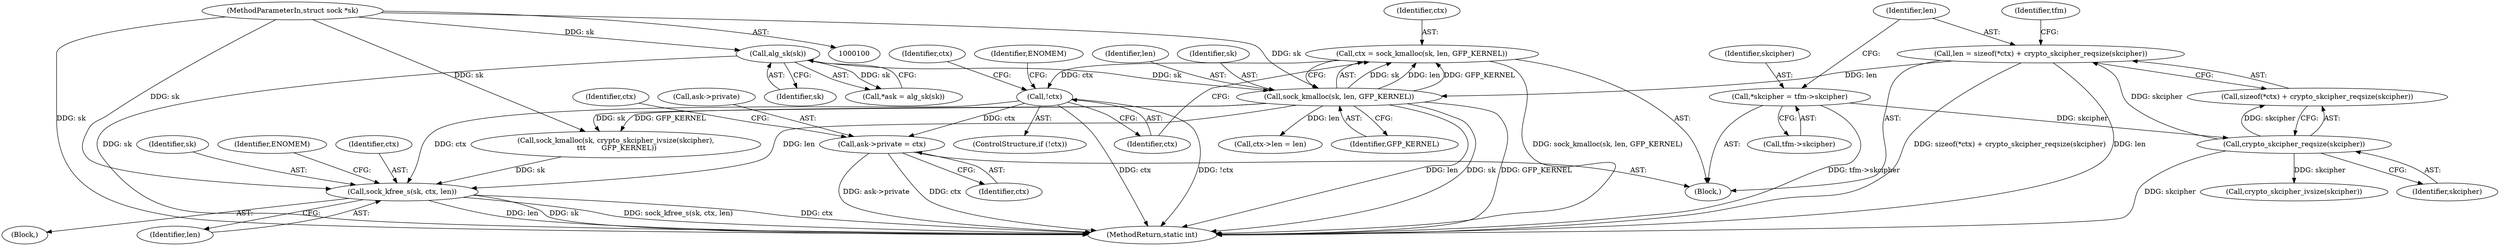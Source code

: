 digraph "0_linux_dd504589577d8e8e70f51f997ad487a4cb6c026f@API" {
"1000137" [label="(Call,ctx = sock_kmalloc(sk, len, GFP_KERNEL))"];
"1000139" [label="(Call,sock_kmalloc(sk, len, GFP_KERNEL))"];
"1000108" [label="(Call,alg_sk(sk))"];
"1000102" [label="(MethodParameterIn,struct sock *sk)"];
"1000121" [label="(Call,len = sizeof(*ctx) + crypto_skcipher_reqsize(skcipher))"];
"1000127" [label="(Call,crypto_skcipher_reqsize(skcipher))"];
"1000115" [label="(Call,*skcipher = tfm->skcipher)"];
"1000144" [label="(Call,!ctx)"];
"1000164" [label="(Call,sock_kfree_s(sk, ctx, len))"];
"1000219" [label="(Call,ask->private = ctx)"];
"1000137" [label="(Call,ctx = sock_kmalloc(sk, len, GFP_KERNEL))"];
"1000109" [label="(Identifier,sk)"];
"1000227" [label="(Identifier,ctx)"];
"1000141" [label="(Identifier,len)"];
"1000102" [label="(MethodParameterIn,struct sock *sk)"];
"1000121" [label="(Call,len = sizeof(*ctx) + crypto_skcipher_reqsize(skcipher))"];
"1000151" [label="(Identifier,ctx)"];
"1000153" [label="(Call,sock_kmalloc(sk, crypto_skcipher_ivsize(skcipher),\n \t\t\t       GFP_KERNEL))"];
"1000167" [label="(Identifier,len)"];
"1000248" [label="(MethodReturn,static int)"];
"1000219" [label="(Call,ask->private = ctx)"];
"1000165" [label="(Identifier,sk)"];
"1000122" [label="(Identifier,len)"];
"1000164" [label="(Call,sock_kfree_s(sk, ctx, len))"];
"1000127" [label="(Call,crypto_skcipher_reqsize(skcipher))"];
"1000223" [label="(Identifier,ctx)"];
"1000139" [label="(Call,sock_kmalloc(sk, len, GFP_KERNEL))"];
"1000163" [label="(Block,)"];
"1000170" [label="(Identifier,ENOMEM)"];
"1000143" [label="(ControlStructure,if (!ctx))"];
"1000115" [label="(Call,*skcipher = tfm->skcipher)"];
"1000132" [label="(Identifier,tfm)"];
"1000166" [label="(Identifier,ctx)"];
"1000148" [label="(Identifier,ENOMEM)"];
"1000106" [label="(Call,*ask = alg_sk(sk))"];
"1000123" [label="(Call,sizeof(*ctx) + crypto_skcipher_reqsize(skcipher))"];
"1000183" [label="(Call,ctx->len = len)"];
"1000128" [label="(Identifier,skcipher)"];
"1000155" [label="(Call,crypto_skcipher_ivsize(skcipher))"];
"1000138" [label="(Identifier,ctx)"];
"1000116" [label="(Identifier,skcipher)"];
"1000220" [label="(Call,ask->private)"];
"1000145" [label="(Identifier,ctx)"];
"1000140" [label="(Identifier,sk)"];
"1000108" [label="(Call,alg_sk(sk))"];
"1000103" [label="(Block,)"];
"1000142" [label="(Identifier,GFP_KERNEL)"];
"1000117" [label="(Call,tfm->skcipher)"];
"1000144" [label="(Call,!ctx)"];
"1000137" -> "1000103"  [label="AST: "];
"1000137" -> "1000139"  [label="CFG: "];
"1000138" -> "1000137"  [label="AST: "];
"1000139" -> "1000137"  [label="AST: "];
"1000145" -> "1000137"  [label="CFG: "];
"1000137" -> "1000248"  [label="DDG: sock_kmalloc(sk, len, GFP_KERNEL)"];
"1000139" -> "1000137"  [label="DDG: sk"];
"1000139" -> "1000137"  [label="DDG: len"];
"1000139" -> "1000137"  [label="DDG: GFP_KERNEL"];
"1000137" -> "1000144"  [label="DDG: ctx"];
"1000139" -> "1000142"  [label="CFG: "];
"1000140" -> "1000139"  [label="AST: "];
"1000141" -> "1000139"  [label="AST: "];
"1000142" -> "1000139"  [label="AST: "];
"1000139" -> "1000248"  [label="DDG: GFP_KERNEL"];
"1000139" -> "1000248"  [label="DDG: len"];
"1000139" -> "1000248"  [label="DDG: sk"];
"1000108" -> "1000139"  [label="DDG: sk"];
"1000102" -> "1000139"  [label="DDG: sk"];
"1000121" -> "1000139"  [label="DDG: len"];
"1000139" -> "1000153"  [label="DDG: sk"];
"1000139" -> "1000153"  [label="DDG: GFP_KERNEL"];
"1000139" -> "1000164"  [label="DDG: len"];
"1000139" -> "1000183"  [label="DDG: len"];
"1000108" -> "1000106"  [label="AST: "];
"1000108" -> "1000109"  [label="CFG: "];
"1000109" -> "1000108"  [label="AST: "];
"1000106" -> "1000108"  [label="CFG: "];
"1000108" -> "1000248"  [label="DDG: sk"];
"1000108" -> "1000106"  [label="DDG: sk"];
"1000102" -> "1000108"  [label="DDG: sk"];
"1000102" -> "1000100"  [label="AST: "];
"1000102" -> "1000248"  [label="DDG: sk"];
"1000102" -> "1000153"  [label="DDG: sk"];
"1000102" -> "1000164"  [label="DDG: sk"];
"1000121" -> "1000103"  [label="AST: "];
"1000121" -> "1000123"  [label="CFG: "];
"1000122" -> "1000121"  [label="AST: "];
"1000123" -> "1000121"  [label="AST: "];
"1000132" -> "1000121"  [label="CFG: "];
"1000121" -> "1000248"  [label="DDG: sizeof(*ctx) + crypto_skcipher_reqsize(skcipher)"];
"1000121" -> "1000248"  [label="DDG: len"];
"1000127" -> "1000121"  [label="DDG: skcipher"];
"1000127" -> "1000123"  [label="AST: "];
"1000127" -> "1000128"  [label="CFG: "];
"1000128" -> "1000127"  [label="AST: "];
"1000123" -> "1000127"  [label="CFG: "];
"1000127" -> "1000248"  [label="DDG: skcipher"];
"1000127" -> "1000123"  [label="DDG: skcipher"];
"1000115" -> "1000127"  [label="DDG: skcipher"];
"1000127" -> "1000155"  [label="DDG: skcipher"];
"1000115" -> "1000103"  [label="AST: "];
"1000115" -> "1000117"  [label="CFG: "];
"1000116" -> "1000115"  [label="AST: "];
"1000117" -> "1000115"  [label="AST: "];
"1000122" -> "1000115"  [label="CFG: "];
"1000115" -> "1000248"  [label="DDG: tfm->skcipher"];
"1000144" -> "1000143"  [label="AST: "];
"1000144" -> "1000145"  [label="CFG: "];
"1000145" -> "1000144"  [label="AST: "];
"1000148" -> "1000144"  [label="CFG: "];
"1000151" -> "1000144"  [label="CFG: "];
"1000144" -> "1000248"  [label="DDG: !ctx"];
"1000144" -> "1000248"  [label="DDG: ctx"];
"1000144" -> "1000164"  [label="DDG: ctx"];
"1000144" -> "1000219"  [label="DDG: ctx"];
"1000164" -> "1000163"  [label="AST: "];
"1000164" -> "1000167"  [label="CFG: "];
"1000165" -> "1000164"  [label="AST: "];
"1000166" -> "1000164"  [label="AST: "];
"1000167" -> "1000164"  [label="AST: "];
"1000170" -> "1000164"  [label="CFG: "];
"1000164" -> "1000248"  [label="DDG: sock_kfree_s(sk, ctx, len)"];
"1000164" -> "1000248"  [label="DDG: ctx"];
"1000164" -> "1000248"  [label="DDG: len"];
"1000164" -> "1000248"  [label="DDG: sk"];
"1000153" -> "1000164"  [label="DDG: sk"];
"1000219" -> "1000103"  [label="AST: "];
"1000219" -> "1000223"  [label="CFG: "];
"1000220" -> "1000219"  [label="AST: "];
"1000223" -> "1000219"  [label="AST: "];
"1000227" -> "1000219"  [label="CFG: "];
"1000219" -> "1000248"  [label="DDG: ctx"];
"1000219" -> "1000248"  [label="DDG: ask->private"];
}
